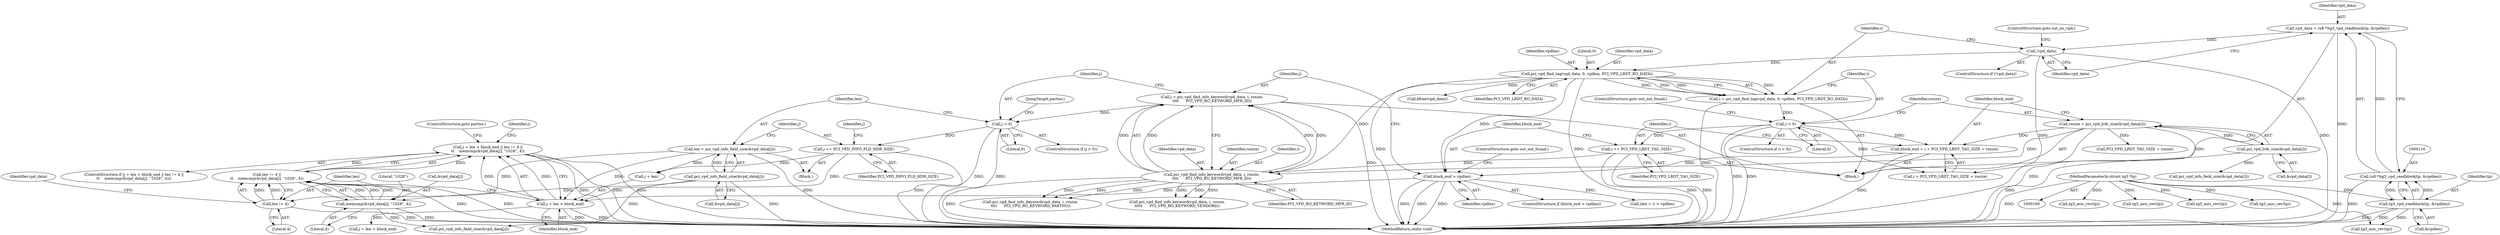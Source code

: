 digraph "0_linux_715230a44310a8cf66fbfb5a46f9a62a9b2de424@API" {
"1000182" [label="(Call,j + len > block_end || len != 4 ||\n\t\t    memcmp(&vpd_data[j], \"1028\", 4))"];
"1000183" [label="(Call,j + len > block_end)"];
"1000178" [label="(Call,j += PCI_VPD_INFO_FLD_HDR_SIZE)"];
"1000167" [label="(Call,j > 0)"];
"1000159" [label="(Call,j = pci_vpd_find_info_keyword(vpd_data, i, rosize,\n\t\t\t\t      PCI_VPD_RO_KEYWORD_MFR_ID))"];
"1000161" [label="(Call,pci_vpd_find_info_keyword(vpd_data, i, rosize,\n\t\t\t\t      PCI_VPD_RO_KEYWORD_MFR_ID))"];
"1000127" [label="(Call,pci_vpd_find_tag(vpd_data, 0, vpdlen, PCI_VPD_LRDT_RO_DATA))"];
"1000122" [label="(Call,!vpd_data)"];
"1000113" [label="(Call,vpd_data = (u8 *)tg3_vpd_readblock(tp, &vpdlen))"];
"1000115" [label="(Call,(u8 *)tg3_vpd_readblock(tp, &vpdlen))"];
"1000117" [label="(Call,tg3_vpd_readblock(tp, &vpdlen))"];
"1000101" [label="(MethodParameterIn,struct tg3 *tp)"];
"1000151" [label="(Call,i += PCI_VPD_LRDT_TAG_SIZE)"];
"1000133" [label="(Call,i < 0)"];
"1000125" [label="(Call,i = pci_vpd_find_tag(vpd_data, 0, vpdlen, PCI_VPD_LRDT_RO_DATA))"];
"1000137" [label="(Call,rosize = pci_vpd_lrdt_size(&vpd_data[i]))"];
"1000139" [label="(Call,pci_vpd_lrdt_size(&vpd_data[i]))"];
"1000171" [label="(Call,len = pci_vpd_info_field_size(&vpd_data[j]))"];
"1000173" [label="(Call,pci_vpd_info_field_size(&vpd_data[j]))"];
"1000155" [label="(Call,block_end > vpdlen)"];
"1000144" [label="(Call,block_end = i + PCI_VPD_LRDT_TAG_SIZE + rosize)"];
"1000188" [label="(Call,len != 4 ||\n\t\t    memcmp(&vpd_data[j], \"1028\", 4))"];
"1000189" [label="(Call,len != 4)"];
"1000192" [label="(Call,memcmp(&vpd_data[j], \"1028\", 4))"];
"1000161" [label="(Call,pci_vpd_find_info_keyword(vpd_data, i, rosize,\n\t\t\t\t      PCI_VPD_RO_KEYWORD_MFR_ID))"];
"1000170" [label="(Block,)"];
"1000191" [label="(Literal,4)"];
"1000153" [label="(Identifier,PCI_VPD_LRDT_TAG_SIZE)"];
"1000180" [label="(Identifier,PCI_VPD_INFO_FLD_HDR_SIZE)"];
"1000198" [label="(Literal,4)"];
"1000323" [label="(Call,tg3_asic_rev(tp))"];
"1000146" [label="(Call,i + PCI_VPD_LRDT_TAG_SIZE + rosize)"];
"1000144" [label="(Call,block_end = i + PCI_VPD_LRDT_TAG_SIZE + rosize)"];
"1000145" [label="(Identifier,block_end)"];
"1000154" [label="(ControlStructure,if (block_end > vpdlen))"];
"1000190" [label="(Identifier,len)"];
"1000181" [label="(ControlStructure,if (j + len > block_end || len != 4 ||\n\t\t    memcmp(&vpd_data[j], \"1028\", 4)))"];
"1000151" [label="(Call,i += PCI_VPD_LRDT_TAG_SIZE)"];
"1000523" [label="(Call,tg3_asic_rev(tp))"];
"1000126" [label="(Identifier,i)"];
"1000119" [label="(Call,&vpdlen)"];
"1000121" [label="(ControlStructure,if (!vpd_data))"];
"1000132" [label="(ControlStructure,if (i < 0))"];
"1000133" [label="(Call,i < 0)"];
"1000102" [label="(Block,)"];
"1000139" [label="(Call,pci_vpd_lrdt_size(&vpd_data[i]))"];
"1000137" [label="(Call,rosize = pci_vpd_lrdt_size(&vpd_data[i]))"];
"1000311" [label="(Call,kfree(vpd_data))"];
"1000165" [label="(Identifier,PCI_VPD_RO_KEYWORD_MFR_ID)"];
"1000159" [label="(Call,j = pci_vpd_find_info_keyword(vpd_data, i, rosize,\n\t\t\t\t      PCI_VPD_RO_KEYWORD_MFR_ID))"];
"1000183" [label="(Call,j + len > block_end)"];
"1000270" [label="(Call,pci_vpd_find_info_keyword(vpd_data, i, rosize,\n\t\t\t\t      PCI_VPD_RO_KEYWORD_PARTNO))"];
"1000202" [label="(Call,pci_vpd_find_info_keyword(vpd_data, i, rosize,\n\t\t\t\t\t      PCI_VPD_RO_KEYWORD_VENDOR0))"];
"1000367" [label="(Call,tg3_asic_rev(tp))"];
"1000193" [label="(Call,&vpd_data[j])"];
"1000431" [label="(Call,tg3_asic_rev(tp))"];
"1000156" [label="(Identifier,block_end)"];
"1000127" [label="(Call,pci_vpd_find_tag(vpd_data, 0, vpdlen, PCI_VPD_LRDT_RO_DATA))"];
"1000267" [label="(JumpTarget,partno:)"];
"1000167" [label="(Call,j > 0)"];
"1000188" [label="(Call,len != 4 ||\n\t\t    memcmp(&vpd_data[j], \"1028\", 4))"];
"1000295" [label="(Call,(len + i) > vpdlen)"];
"1000124" [label="(ControlStructure,goto out_no_vpd;)"];
"1000199" [label="(ControlStructure,goto partno;)"];
"1000192" [label="(Call,memcmp(&vpd_data[j], \"1028\", 4))"];
"1000185" [label="(Identifier,j)"];
"1000171" [label="(Call,len = pci_vpd_info_field_size(&vpd_data[j]))"];
"1000101" [label="(MethodParameterIn,struct tg3 *tp)"];
"1000166" [label="(ControlStructure,if (j > 0))"];
"1000174" [label="(Call,&vpd_data[j])"];
"1000125" [label="(Call,i = pci_vpd_find_tag(vpd_data, 0, vpdlen, PCI_VPD_LRDT_RO_DATA))"];
"1000160" [label="(Identifier,j)"];
"1000195" [label="(Identifier,vpd_data)"];
"1000182" [label="(Call,j + len > block_end || len != 4 ||\n\t\t    memcmp(&vpd_data[j], \"1028\", 4))"];
"1000223" [label="(Call,j + len > block_end)"];
"1000122" [label="(Call,!vpd_data)"];
"1000179" [label="(Identifier,j)"];
"1000189" [label="(Call,len != 4)"];
"1000214" [label="(Call,pci_vpd_info_field_size(&vpd_data[j]))"];
"1000129" [label="(Literal,0)"];
"1000187" [label="(Identifier,block_end)"];
"1000162" [label="(Identifier,vpd_data)"];
"1000184" [label="(Call,j + len)"];
"1000113" [label="(Call,vpd_data = (u8 *)tg3_vpd_readblock(tp, &vpdlen))"];
"1000148" [label="(Call,PCI_VPD_LRDT_TAG_SIZE + rosize)"];
"1000117" [label="(Call,tg3_vpd_readblock(tp, &vpdlen))"];
"1000169" [label="(Literal,0)"];
"1000115" [label="(Call,(u8 *)tg3_vpd_readblock(tp, &vpdlen))"];
"1000587" [label="(Call,tg3_asic_rev(tp))"];
"1000282" [label="(Call,pci_vpd_info_field_size(&vpd_data[i]))"];
"1000128" [label="(Identifier,vpd_data)"];
"1000135" [label="(Literal,0)"];
"1000197" [label="(Literal,\"1028\")"];
"1000164" [label="(Identifier,rosize)"];
"1000138" [label="(Identifier,rosize)"];
"1000155" [label="(Call,block_end > vpdlen)"];
"1000201" [label="(Identifier,j)"];
"1000163" [label="(Identifier,i)"];
"1000173" [label="(Call,pci_vpd_info_field_size(&vpd_data[j]))"];
"1000157" [label="(Identifier,vpdlen)"];
"1000123" [label="(Identifier,vpd_data)"];
"1000136" [label="(ControlStructure,goto out_not_found;)"];
"1000114" [label="(Identifier,vpd_data)"];
"1000158" [label="(ControlStructure,goto out_not_found;)"];
"1000152" [label="(Identifier,i)"];
"1000178" [label="(Call,j += PCI_VPD_INFO_FLD_HDR_SIZE)"];
"1000130" [label="(Identifier,vpdlen)"];
"1000140" [label="(Call,&vpd_data[i])"];
"1000134" [label="(Identifier,i)"];
"1000604" [label="(MethodReturn,static void)"];
"1000168" [label="(Identifier,j)"];
"1000172" [label="(Identifier,len)"];
"1000118" [label="(Identifier,tp)"];
"1000131" [label="(Identifier,PCI_VPD_LRDT_RO_DATA)"];
"1000182" -> "1000181"  [label="AST: "];
"1000182" -> "1000183"  [label="CFG: "];
"1000182" -> "1000188"  [label="CFG: "];
"1000183" -> "1000182"  [label="AST: "];
"1000188" -> "1000182"  [label="AST: "];
"1000199" -> "1000182"  [label="CFG: "];
"1000201" -> "1000182"  [label="CFG: "];
"1000182" -> "1000604"  [label="DDG: "];
"1000182" -> "1000604"  [label="DDG: "];
"1000182" -> "1000604"  [label="DDG: "];
"1000183" -> "1000182"  [label="DDG: "];
"1000183" -> "1000182"  [label="DDG: "];
"1000188" -> "1000182"  [label="DDG: "];
"1000188" -> "1000182"  [label="DDG: "];
"1000183" -> "1000187"  [label="CFG: "];
"1000184" -> "1000183"  [label="AST: "];
"1000187" -> "1000183"  [label="AST: "];
"1000190" -> "1000183"  [label="CFG: "];
"1000183" -> "1000604"  [label="DDG: "];
"1000183" -> "1000604"  [label="DDG: "];
"1000178" -> "1000183"  [label="DDG: "];
"1000171" -> "1000183"  [label="DDG: "];
"1000155" -> "1000183"  [label="DDG: "];
"1000183" -> "1000223"  [label="DDG: "];
"1000178" -> "1000170"  [label="AST: "];
"1000178" -> "1000180"  [label="CFG: "];
"1000179" -> "1000178"  [label="AST: "];
"1000180" -> "1000178"  [label="AST: "];
"1000185" -> "1000178"  [label="CFG: "];
"1000178" -> "1000604"  [label="DDG: "];
"1000167" -> "1000178"  [label="DDG: "];
"1000178" -> "1000184"  [label="DDG: "];
"1000167" -> "1000166"  [label="AST: "];
"1000167" -> "1000169"  [label="CFG: "];
"1000168" -> "1000167"  [label="AST: "];
"1000169" -> "1000167"  [label="AST: "];
"1000172" -> "1000167"  [label="CFG: "];
"1000267" -> "1000167"  [label="CFG: "];
"1000167" -> "1000604"  [label="DDG: "];
"1000167" -> "1000604"  [label="DDG: "];
"1000159" -> "1000167"  [label="DDG: "];
"1000159" -> "1000102"  [label="AST: "];
"1000159" -> "1000161"  [label="CFG: "];
"1000160" -> "1000159"  [label="AST: "];
"1000161" -> "1000159"  [label="AST: "];
"1000168" -> "1000159"  [label="CFG: "];
"1000159" -> "1000604"  [label="DDG: "];
"1000161" -> "1000159"  [label="DDG: "];
"1000161" -> "1000159"  [label="DDG: "];
"1000161" -> "1000159"  [label="DDG: "];
"1000161" -> "1000159"  [label="DDG: "];
"1000161" -> "1000165"  [label="CFG: "];
"1000162" -> "1000161"  [label="AST: "];
"1000163" -> "1000161"  [label="AST: "];
"1000164" -> "1000161"  [label="AST: "];
"1000165" -> "1000161"  [label="AST: "];
"1000161" -> "1000604"  [label="DDG: "];
"1000127" -> "1000161"  [label="DDG: "];
"1000151" -> "1000161"  [label="DDG: "];
"1000137" -> "1000161"  [label="DDG: "];
"1000161" -> "1000202"  [label="DDG: "];
"1000161" -> "1000202"  [label="DDG: "];
"1000161" -> "1000202"  [label="DDG: "];
"1000161" -> "1000270"  [label="DDG: "];
"1000161" -> "1000270"  [label="DDG: "];
"1000161" -> "1000270"  [label="DDG: "];
"1000127" -> "1000125"  [label="AST: "];
"1000127" -> "1000131"  [label="CFG: "];
"1000128" -> "1000127"  [label="AST: "];
"1000129" -> "1000127"  [label="AST: "];
"1000130" -> "1000127"  [label="AST: "];
"1000131" -> "1000127"  [label="AST: "];
"1000125" -> "1000127"  [label="CFG: "];
"1000127" -> "1000604"  [label="DDG: "];
"1000127" -> "1000604"  [label="DDG: "];
"1000127" -> "1000125"  [label="DDG: "];
"1000127" -> "1000125"  [label="DDG: "];
"1000127" -> "1000125"  [label="DDG: "];
"1000127" -> "1000125"  [label="DDG: "];
"1000122" -> "1000127"  [label="DDG: "];
"1000127" -> "1000155"  [label="DDG: "];
"1000127" -> "1000311"  [label="DDG: "];
"1000122" -> "1000121"  [label="AST: "];
"1000122" -> "1000123"  [label="CFG: "];
"1000123" -> "1000122"  [label="AST: "];
"1000124" -> "1000122"  [label="CFG: "];
"1000126" -> "1000122"  [label="CFG: "];
"1000122" -> "1000604"  [label="DDG: "];
"1000122" -> "1000604"  [label="DDG: "];
"1000113" -> "1000122"  [label="DDG: "];
"1000113" -> "1000102"  [label="AST: "];
"1000113" -> "1000115"  [label="CFG: "];
"1000114" -> "1000113"  [label="AST: "];
"1000115" -> "1000113"  [label="AST: "];
"1000123" -> "1000113"  [label="CFG: "];
"1000113" -> "1000604"  [label="DDG: "];
"1000115" -> "1000113"  [label="DDG: "];
"1000115" -> "1000117"  [label="CFG: "];
"1000116" -> "1000115"  [label="AST: "];
"1000117" -> "1000115"  [label="AST: "];
"1000115" -> "1000604"  [label="DDG: "];
"1000117" -> "1000115"  [label="DDG: "];
"1000117" -> "1000115"  [label="DDG: "];
"1000117" -> "1000119"  [label="CFG: "];
"1000118" -> "1000117"  [label="AST: "];
"1000119" -> "1000117"  [label="AST: "];
"1000117" -> "1000604"  [label="DDG: "];
"1000117" -> "1000604"  [label="DDG: "];
"1000101" -> "1000117"  [label="DDG: "];
"1000117" -> "1000323"  [label="DDG: "];
"1000101" -> "1000100"  [label="AST: "];
"1000101" -> "1000604"  [label="DDG: "];
"1000101" -> "1000323"  [label="DDG: "];
"1000101" -> "1000367"  [label="DDG: "];
"1000101" -> "1000431"  [label="DDG: "];
"1000101" -> "1000523"  [label="DDG: "];
"1000101" -> "1000587"  [label="DDG: "];
"1000151" -> "1000102"  [label="AST: "];
"1000151" -> "1000153"  [label="CFG: "];
"1000152" -> "1000151"  [label="AST: "];
"1000153" -> "1000151"  [label="AST: "];
"1000156" -> "1000151"  [label="CFG: "];
"1000151" -> "1000604"  [label="DDG: "];
"1000151" -> "1000604"  [label="DDG: "];
"1000133" -> "1000151"  [label="DDG: "];
"1000133" -> "1000132"  [label="AST: "];
"1000133" -> "1000135"  [label="CFG: "];
"1000134" -> "1000133"  [label="AST: "];
"1000135" -> "1000133"  [label="AST: "];
"1000136" -> "1000133"  [label="CFG: "];
"1000138" -> "1000133"  [label="CFG: "];
"1000133" -> "1000604"  [label="DDG: "];
"1000133" -> "1000604"  [label="DDG: "];
"1000125" -> "1000133"  [label="DDG: "];
"1000133" -> "1000144"  [label="DDG: "];
"1000133" -> "1000146"  [label="DDG: "];
"1000125" -> "1000102"  [label="AST: "];
"1000126" -> "1000125"  [label="AST: "];
"1000134" -> "1000125"  [label="CFG: "];
"1000125" -> "1000604"  [label="DDG: "];
"1000137" -> "1000102"  [label="AST: "];
"1000137" -> "1000139"  [label="CFG: "];
"1000138" -> "1000137"  [label="AST: "];
"1000139" -> "1000137"  [label="AST: "];
"1000145" -> "1000137"  [label="CFG: "];
"1000137" -> "1000604"  [label="DDG: "];
"1000139" -> "1000137"  [label="DDG: "];
"1000137" -> "1000144"  [label="DDG: "];
"1000137" -> "1000146"  [label="DDG: "];
"1000137" -> "1000148"  [label="DDG: "];
"1000139" -> "1000140"  [label="CFG: "];
"1000140" -> "1000139"  [label="AST: "];
"1000139" -> "1000604"  [label="DDG: "];
"1000139" -> "1000282"  [label="DDG: "];
"1000171" -> "1000170"  [label="AST: "];
"1000171" -> "1000173"  [label="CFG: "];
"1000172" -> "1000171"  [label="AST: "];
"1000173" -> "1000171"  [label="AST: "];
"1000179" -> "1000171"  [label="CFG: "];
"1000171" -> "1000604"  [label="DDG: "];
"1000173" -> "1000171"  [label="DDG: "];
"1000171" -> "1000184"  [label="DDG: "];
"1000171" -> "1000189"  [label="DDG: "];
"1000173" -> "1000174"  [label="CFG: "];
"1000174" -> "1000173"  [label="AST: "];
"1000173" -> "1000604"  [label="DDG: "];
"1000173" -> "1000192"  [label="DDG: "];
"1000173" -> "1000214"  [label="DDG: "];
"1000155" -> "1000154"  [label="AST: "];
"1000155" -> "1000157"  [label="CFG: "];
"1000156" -> "1000155"  [label="AST: "];
"1000157" -> "1000155"  [label="AST: "];
"1000158" -> "1000155"  [label="CFG: "];
"1000160" -> "1000155"  [label="CFG: "];
"1000155" -> "1000604"  [label="DDG: "];
"1000155" -> "1000604"  [label="DDG: "];
"1000155" -> "1000604"  [label="DDG: "];
"1000144" -> "1000155"  [label="DDG: "];
"1000155" -> "1000295"  [label="DDG: "];
"1000144" -> "1000102"  [label="AST: "];
"1000144" -> "1000146"  [label="CFG: "];
"1000145" -> "1000144"  [label="AST: "];
"1000146" -> "1000144"  [label="AST: "];
"1000152" -> "1000144"  [label="CFG: "];
"1000144" -> "1000604"  [label="DDG: "];
"1000188" -> "1000189"  [label="CFG: "];
"1000188" -> "1000192"  [label="CFG: "];
"1000189" -> "1000188"  [label="AST: "];
"1000192" -> "1000188"  [label="AST: "];
"1000188" -> "1000604"  [label="DDG: "];
"1000188" -> "1000604"  [label="DDG: "];
"1000189" -> "1000188"  [label="DDG: "];
"1000189" -> "1000188"  [label="DDG: "];
"1000192" -> "1000188"  [label="DDG: "];
"1000192" -> "1000188"  [label="DDG: "];
"1000192" -> "1000188"  [label="DDG: "];
"1000189" -> "1000191"  [label="CFG: "];
"1000190" -> "1000189"  [label="AST: "];
"1000191" -> "1000189"  [label="AST: "];
"1000195" -> "1000189"  [label="CFG: "];
"1000189" -> "1000604"  [label="DDG: "];
"1000192" -> "1000198"  [label="CFG: "];
"1000193" -> "1000192"  [label="AST: "];
"1000197" -> "1000192"  [label="AST: "];
"1000198" -> "1000192"  [label="AST: "];
"1000192" -> "1000604"  [label="DDG: "];
"1000192" -> "1000214"  [label="DDG: "];
}
